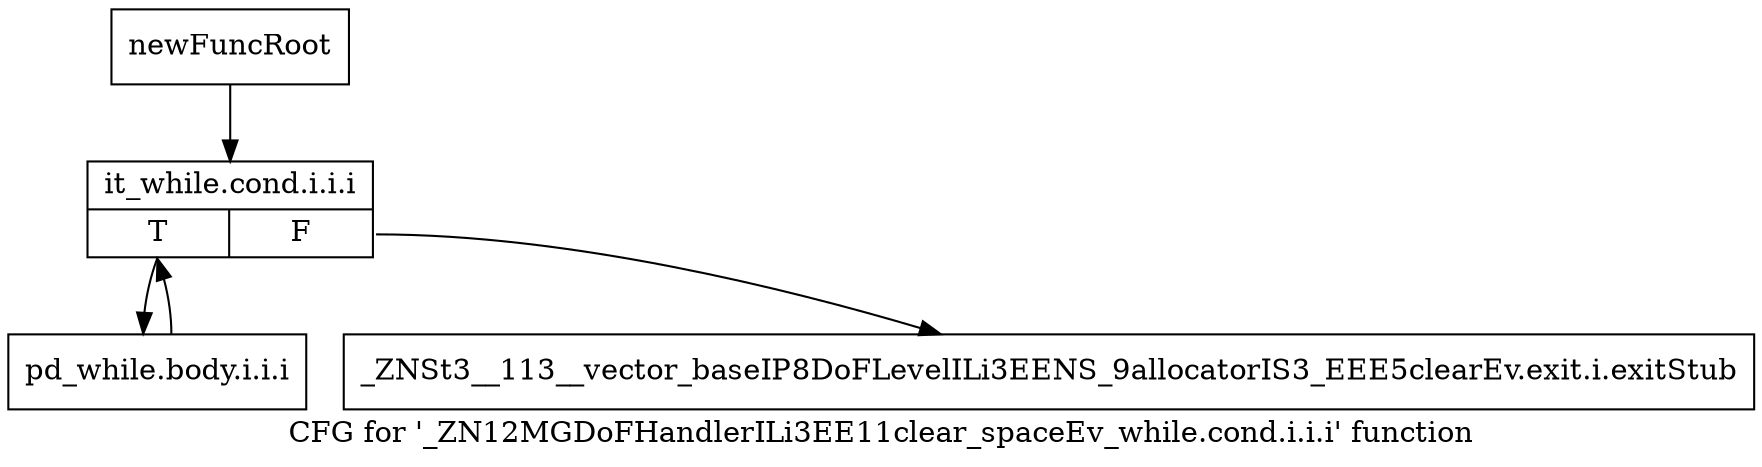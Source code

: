digraph "CFG for '_ZN12MGDoFHandlerILi3EE11clear_spaceEv_while.cond.i.i.i' function" {
	label="CFG for '_ZN12MGDoFHandlerILi3EE11clear_spaceEv_while.cond.i.i.i' function";

	Node0x95267e0 [shape=record,label="{newFuncRoot}"];
	Node0x95267e0 -> Node0x9527160;
	Node0x9527110 [shape=record,label="{_ZNSt3__113__vector_baseIP8DoFLevelILi3EENS_9allocatorIS3_EEE5clearEv.exit.i.exitStub}"];
	Node0x9527160 [shape=record,label="{it_while.cond.i.i.i|{<s0>T|<s1>F}}"];
	Node0x9527160:s0 -> Node0x95271b0;
	Node0x9527160:s1 -> Node0x9527110;
	Node0x95271b0 [shape=record,label="{pd_while.body.i.i.i}"];
	Node0x95271b0 -> Node0x9527160;
}

